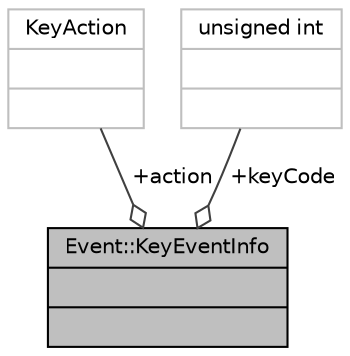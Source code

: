 digraph "Event::KeyEventInfo"
{
 // INTERACTIVE_SVG=YES
 // LATEX_PDF_SIZE
  bgcolor="transparent";
  edge [fontname="Helvetica",fontsize="10",labelfontname="Helvetica",labelfontsize="10"];
  node [fontname="Helvetica",fontsize="10",shape=record];
  Node1 [label="{Event::KeyEventInfo\n||}",height=0.2,width=0.4,color="black", fillcolor="grey75", style="filled", fontcolor="black",tooltip=" "];
  Node2 -> Node1 [color="grey25",fontsize="10",style="solid",label=" +action" ,arrowhead="odiamond",fontname="Helvetica"];
  Node2 [label="{KeyAction\n||}",height=0.2,width=0.4,color="grey75",tooltip=" "];
  Node3 -> Node1 [color="grey25",fontsize="10",style="solid",label=" +keyCode" ,arrowhead="odiamond",fontname="Helvetica"];
  Node3 [label="{unsigned int\n||}",height=0.2,width=0.4,color="grey75",tooltip=" "];
}
